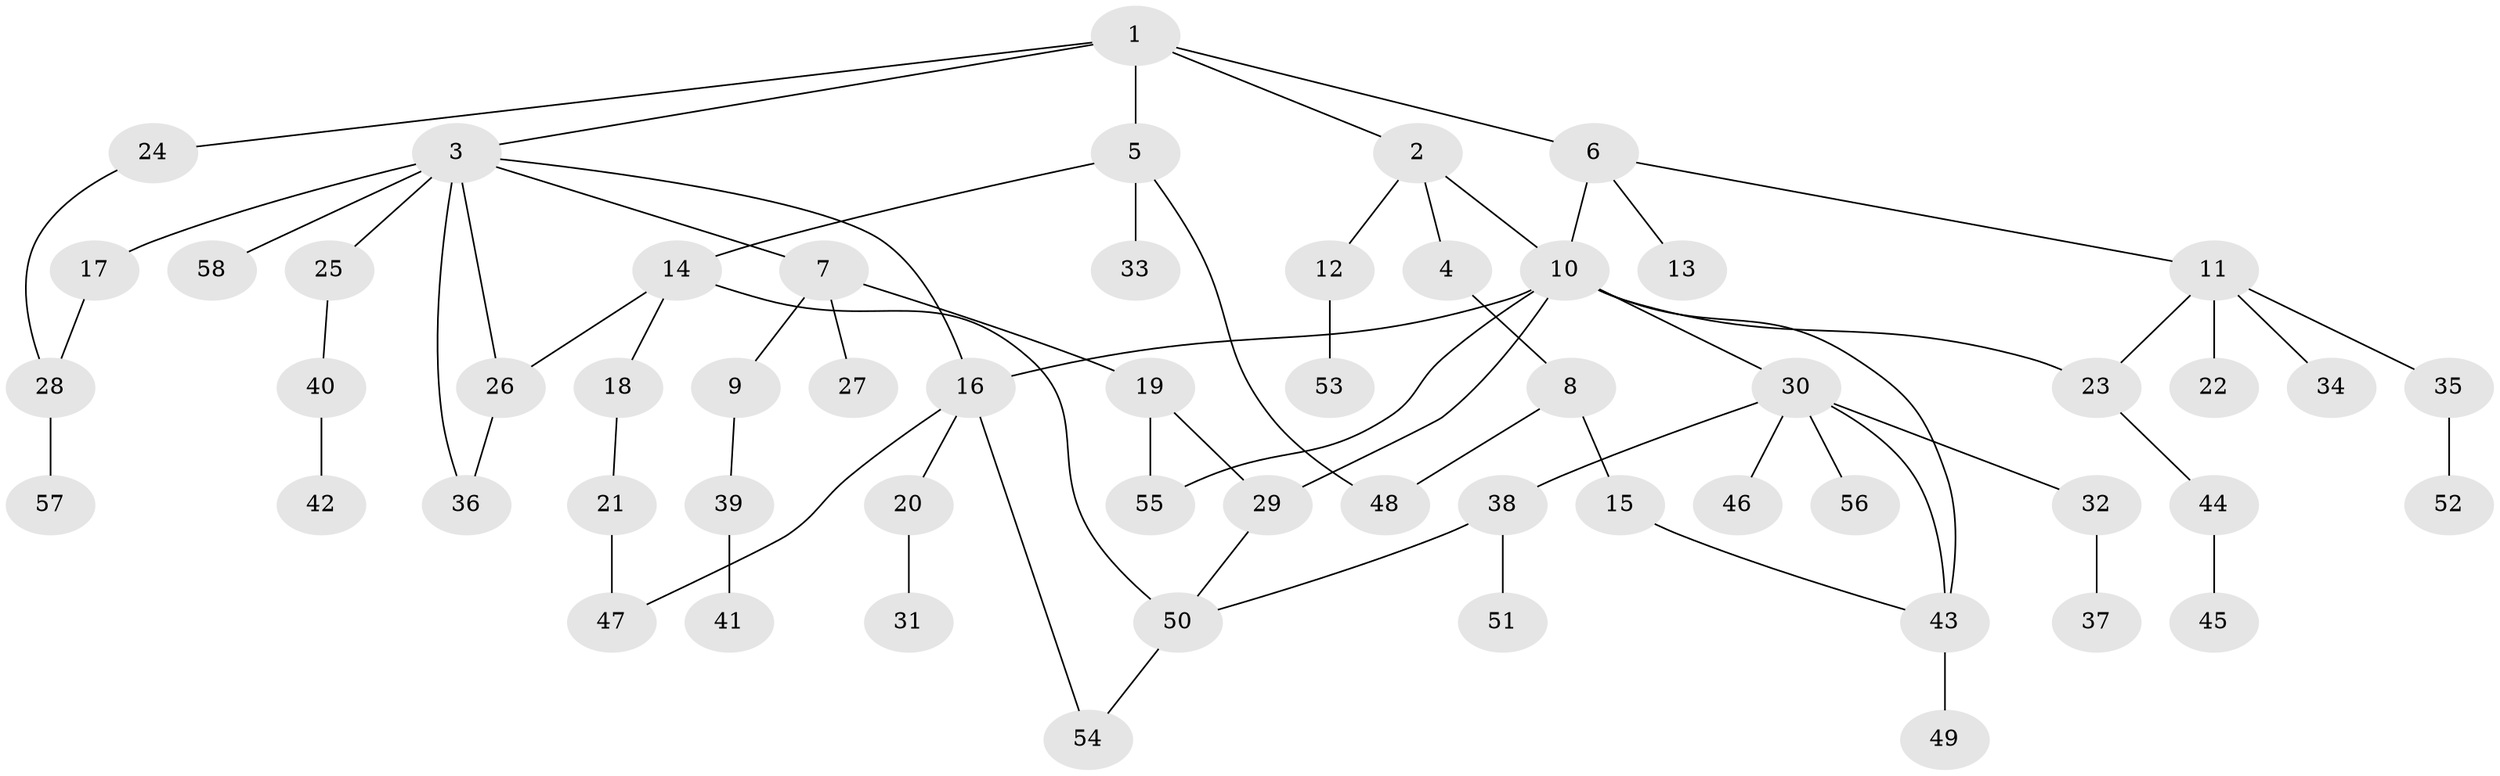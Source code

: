 // coarse degree distribution, {5: 0.10344827586206896, 4: 0.06896551724137931, 6: 0.06896551724137931, 3: 0.20689655172413793, 2: 0.20689655172413793, 8: 0.034482758620689655, 1: 0.3103448275862069}
// Generated by graph-tools (version 1.1) at 2025/49/03/04/25 22:49:03]
// undirected, 58 vertices, 72 edges
graph export_dot {
  node [color=gray90,style=filled];
  1;
  2;
  3;
  4;
  5;
  6;
  7;
  8;
  9;
  10;
  11;
  12;
  13;
  14;
  15;
  16;
  17;
  18;
  19;
  20;
  21;
  22;
  23;
  24;
  25;
  26;
  27;
  28;
  29;
  30;
  31;
  32;
  33;
  34;
  35;
  36;
  37;
  38;
  39;
  40;
  41;
  42;
  43;
  44;
  45;
  46;
  47;
  48;
  49;
  50;
  51;
  52;
  53;
  54;
  55;
  56;
  57;
  58;
  1 -- 2;
  1 -- 3;
  1 -- 5;
  1 -- 6;
  1 -- 24;
  2 -- 4;
  2 -- 10;
  2 -- 12;
  3 -- 7;
  3 -- 16;
  3 -- 17;
  3 -- 25;
  3 -- 58;
  3 -- 36;
  3 -- 26;
  4 -- 8;
  5 -- 14;
  5 -- 33;
  5 -- 48;
  6 -- 11;
  6 -- 13;
  6 -- 10;
  7 -- 9;
  7 -- 19;
  7 -- 27;
  8 -- 15;
  8 -- 48;
  9 -- 39;
  10 -- 23;
  10 -- 30;
  10 -- 55;
  10 -- 43;
  10 -- 16;
  10 -- 29;
  11 -- 22;
  11 -- 34;
  11 -- 35;
  11 -- 23;
  12 -- 53;
  14 -- 18;
  14 -- 26;
  14 -- 50;
  15 -- 43;
  16 -- 20;
  16 -- 47;
  16 -- 54;
  17 -- 28;
  18 -- 21;
  19 -- 29;
  19 -- 55;
  20 -- 31;
  21 -- 47;
  23 -- 44;
  24 -- 28;
  25 -- 40;
  26 -- 36;
  28 -- 57;
  29 -- 50;
  30 -- 32;
  30 -- 38;
  30 -- 46;
  30 -- 56;
  30 -- 43;
  32 -- 37;
  35 -- 52;
  38 -- 50;
  38 -- 51;
  39 -- 41;
  40 -- 42;
  43 -- 49;
  44 -- 45;
  50 -- 54;
}
